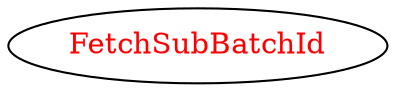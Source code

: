 digraph dependencyGraph {
 concentrate=true;
 ranksep="2.0";
 rankdir="LR"; 
 splines="ortho";
"FetchSubBatchId" [fontcolor="red"];
}